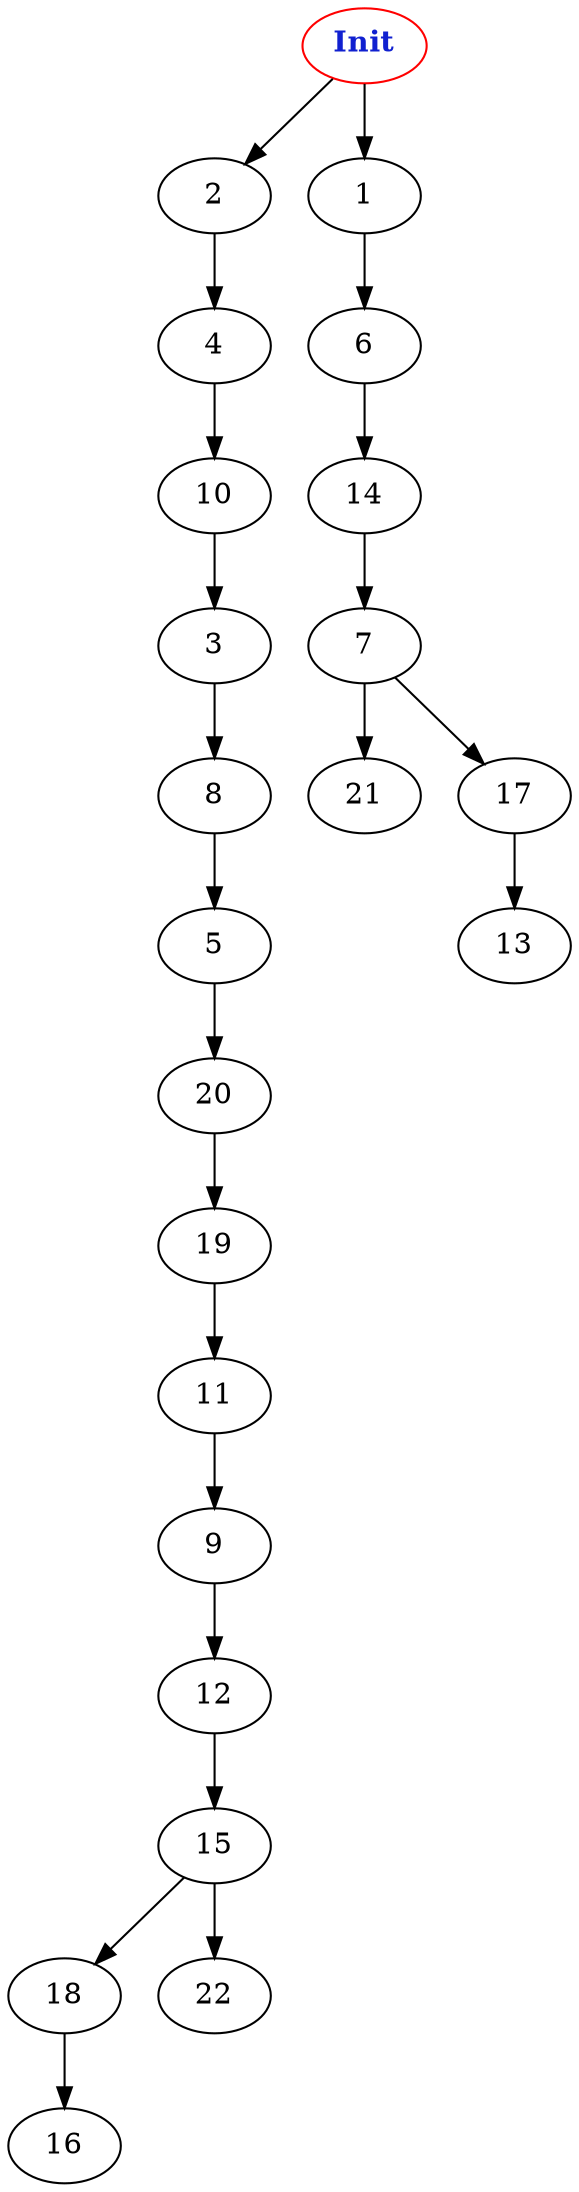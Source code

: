 digraph "Perturbed Net Graph with 23 nodes" {
edge ["class"="link-class"]
"0" ["color"="red","label"=<<b>Init</b>>,"fontcolor"="#1020d0"]
"0" -> "2" ["weight"="1.0"]
"0" -> "1" ["weight"="2.0"]
"2" -> "4" ["weight"="1.0"]
"1" -> "6" ["weight"="3.0"]
"5" -> "20" ["weight"="4.0"]
"20" -> "19" ["weight"="8.0"]
"10" -> "3" ["weight"="9.0"]
"3" -> "8" ["weight"="7.0"]
"8" -> "5" ["weight"="3.0"]
"14" -> "7" ["weight"="8.0"]
"7" -> "21" ["weight"="2.0"]
"7" -> "17" ["weight"="1.0"]
"17" -> "13" ["weight"="2.0"]
"19" -> "11" ["weight"="4.0"]
"11" -> "9" ["weight"="8.0"]
"9" -> "12" ["weight"="3.0"]
"12" -> "15" ["weight"="7.0"]
"6" -> "14" ["weight"="4.0"]
"4" -> "10" ["weight"="8.0"]
"15" -> "18" ["weight"="2.0"]
"15" -> "22" ["weight"="3.0"]
"18" -> "16" ["weight"="5.0"]
}